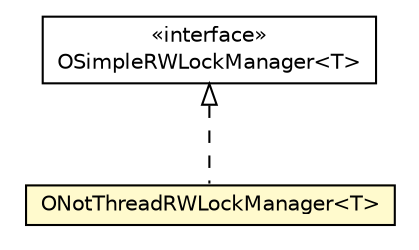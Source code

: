 #!/usr/local/bin/dot
#
# Class diagram 
# Generated by UMLGraph version R5_6-24-gf6e263 (http://www.umlgraph.org/)
#

digraph G {
	edge [fontname="Helvetica",fontsize=10,labelfontname="Helvetica",labelfontsize=10];
	node [fontname="Helvetica",fontsize=10,shape=plaintext];
	nodesep=0.25;
	ranksep=0.5;
	// com.orientechnologies.common.concur.lock.OSimpleRWLockManager<T>
	c4926873 [label=<<table title="com.orientechnologies.common.concur.lock.OSimpleRWLockManager" border="0" cellborder="1" cellspacing="0" cellpadding="2" port="p" href="./OSimpleRWLockManager.html">
		<tr><td><table border="0" cellspacing="0" cellpadding="1">
<tr><td align="center" balign="center"> &#171;interface&#187; </td></tr>
<tr><td align="center" balign="center"> OSimpleRWLockManager&lt;T&gt; </td></tr>
		</table></td></tr>
		</table>>, URL="./OSimpleRWLockManager.html", fontname="Helvetica", fontcolor="black", fontsize=10.0];
	// com.orientechnologies.common.concur.lock.ONotThreadRWLockManager<T>
	c4926881 [label=<<table title="com.orientechnologies.common.concur.lock.ONotThreadRWLockManager" border="0" cellborder="1" cellspacing="0" cellpadding="2" port="p" bgcolor="lemonChiffon" href="./ONotThreadRWLockManager.html">
		<tr><td><table border="0" cellspacing="0" cellpadding="1">
<tr><td align="center" balign="center"> ONotThreadRWLockManager&lt;T&gt; </td></tr>
		</table></td></tr>
		</table>>, URL="./ONotThreadRWLockManager.html", fontname="Helvetica", fontcolor="black", fontsize=10.0];
	//com.orientechnologies.common.concur.lock.ONotThreadRWLockManager<T> implements com.orientechnologies.common.concur.lock.OSimpleRWLockManager<T>
	c4926873:p -> c4926881:p [dir=back,arrowtail=empty,style=dashed];
}

